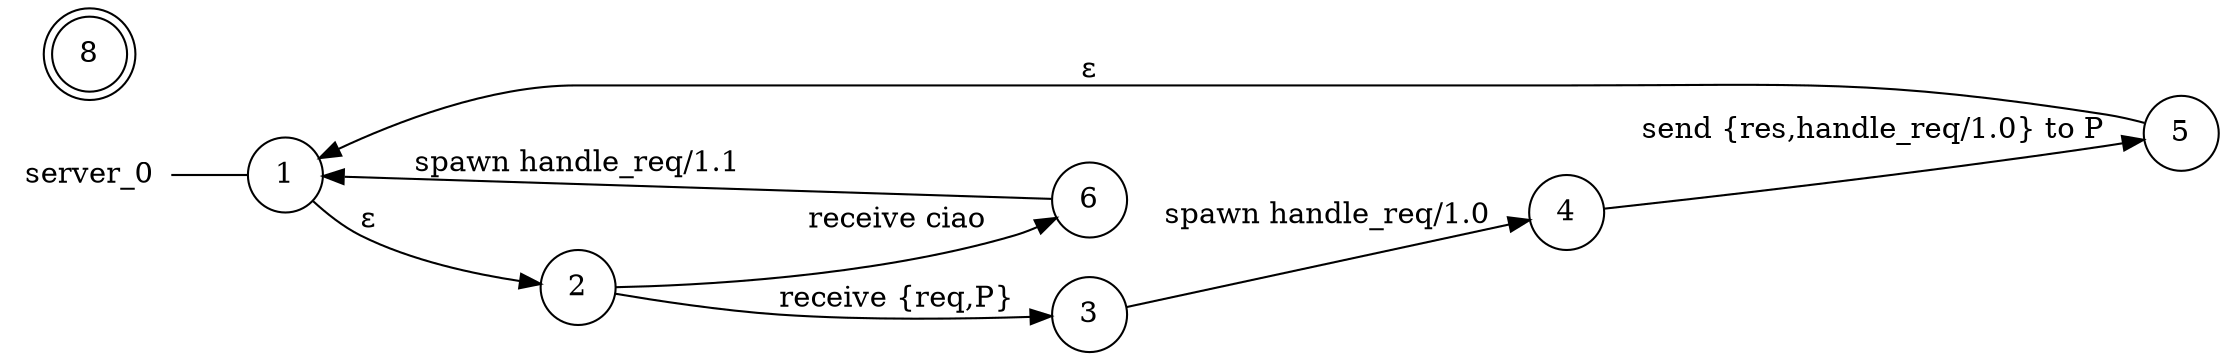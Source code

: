 digraph server_0 {
	rankdir="LR";
	n_0 [label="server_0", shape="plaintext"];
	n_1 [id="5", shape=circle, label="5"];
	n_2 [id="6", shape=circle, label="6"];
	n_3 [id="1", shape=circle, label="1"];
	n_0 -> n_3 [arrowhead=none];
	n_4 [id="2", shape=circle, label="2"];
	n_5 [id="8", shape=doublecircle, label="8"];
	n_6 [id="4", shape=circle, label="4"];
	n_7 [id="3", shape=circle, label="3"];

	n_6 -> n_1 [id="[$e|3]", label="send {res,handle_req/1.0} to P"];
	n_7 -> n_6 [id="[$e|2]", label="spawn handle_req/1.0"];
	n_4 -> n_2 [id="[$e|5]", label="receive ciao"];
	n_2 -> n_3 [id="[$e|9]", label="spawn handle_req/1.1"];
	n_4 -> n_7 [id="[$e|1]", label="receive {req,P}"];
	n_1 -> n_3 [id="[$e|4]", label="ɛ"];
	n_3 -> n_4 [id="[$e|0]", label="ɛ"];
}

